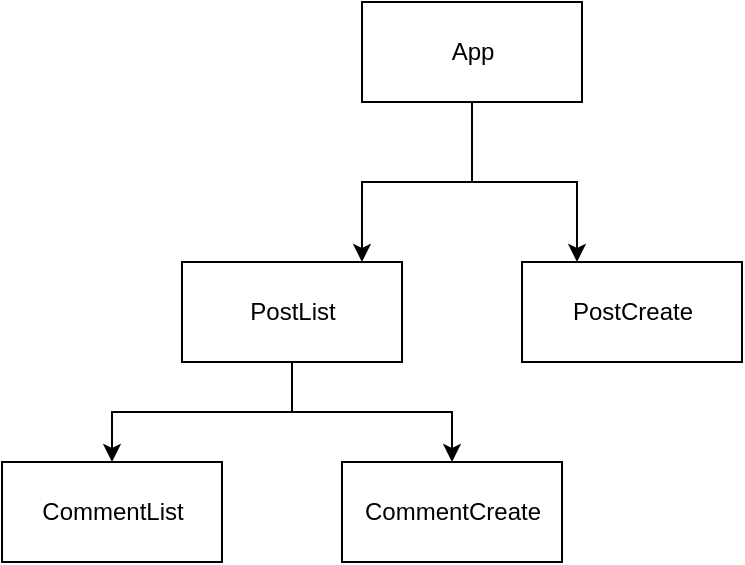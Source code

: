 <mxfile version="20.6.0" type="device"><diagram id="jHef7efnqeb9qnOxAQ1A" name="Page-1"><mxGraphModel dx="1426" dy="722" grid="1" gridSize="10" guides="1" tooltips="1" connect="1" arrows="1" fold="1" page="1" pageScale="1" pageWidth="850" pageHeight="1100" math="0" shadow="0"><root><mxCell id="0"/><mxCell id="1" parent="0"/><mxCell id="dFAikRbOlUpFsuI3sRNb-8" style="edgeStyle=orthogonalEdgeStyle;rounded=0;orthogonalLoop=1;jettySize=auto;html=1;entryX=0.818;entryY=0;entryDx=0;entryDy=0;entryPerimeter=0;" edge="1" parent="1" source="dFAikRbOlUpFsuI3sRNb-1" target="dFAikRbOlUpFsuI3sRNb-2"><mxGeometry relative="1" as="geometry"><mxPoint x="280" y="100" as="sourcePoint"/></mxGeometry></mxCell><mxCell id="dFAikRbOlUpFsuI3sRNb-10" style="edgeStyle=orthogonalEdgeStyle;rounded=0;orthogonalLoop=1;jettySize=auto;html=1;entryX=0.25;entryY=0;entryDx=0;entryDy=0;" edge="1" parent="1" source="dFAikRbOlUpFsuI3sRNb-1" target="dFAikRbOlUpFsuI3sRNb-3"><mxGeometry relative="1" as="geometry"/></mxCell><mxCell id="dFAikRbOlUpFsuI3sRNb-1" value="App" style="html=1;" vertex="1" parent="1"><mxGeometry x="220" y="40" width="110" height="50" as="geometry"/></mxCell><mxCell id="dFAikRbOlUpFsuI3sRNb-12" style="edgeStyle=orthogonalEdgeStyle;rounded=0;orthogonalLoop=1;jettySize=auto;html=1;" edge="1" parent="1" source="dFAikRbOlUpFsuI3sRNb-2" target="dFAikRbOlUpFsuI3sRNb-11"><mxGeometry relative="1" as="geometry"/></mxCell><mxCell id="dFAikRbOlUpFsuI3sRNb-14" style="edgeStyle=orthogonalEdgeStyle;rounded=0;orthogonalLoop=1;jettySize=auto;html=1;" edge="1" parent="1" source="dFAikRbOlUpFsuI3sRNb-2" target="dFAikRbOlUpFsuI3sRNb-13"><mxGeometry relative="1" as="geometry"/></mxCell><mxCell id="dFAikRbOlUpFsuI3sRNb-2" value="PostList" style="html=1;" vertex="1" parent="1"><mxGeometry x="130" y="170" width="110" height="50" as="geometry"/></mxCell><mxCell id="dFAikRbOlUpFsuI3sRNb-3" value="PostCreate" style="html=1;" vertex="1" parent="1"><mxGeometry x="300" y="170" width="110" height="50" as="geometry"/></mxCell><mxCell id="dFAikRbOlUpFsuI3sRNb-11" value="CommentList" style="html=1;" vertex="1" parent="1"><mxGeometry x="40" y="270" width="110" height="50" as="geometry"/></mxCell><mxCell id="dFAikRbOlUpFsuI3sRNb-13" value="CommentCreate" style="html=1;" vertex="1" parent="1"><mxGeometry x="210" y="270" width="110" height="50" as="geometry"/></mxCell></root></mxGraphModel></diagram></mxfile>